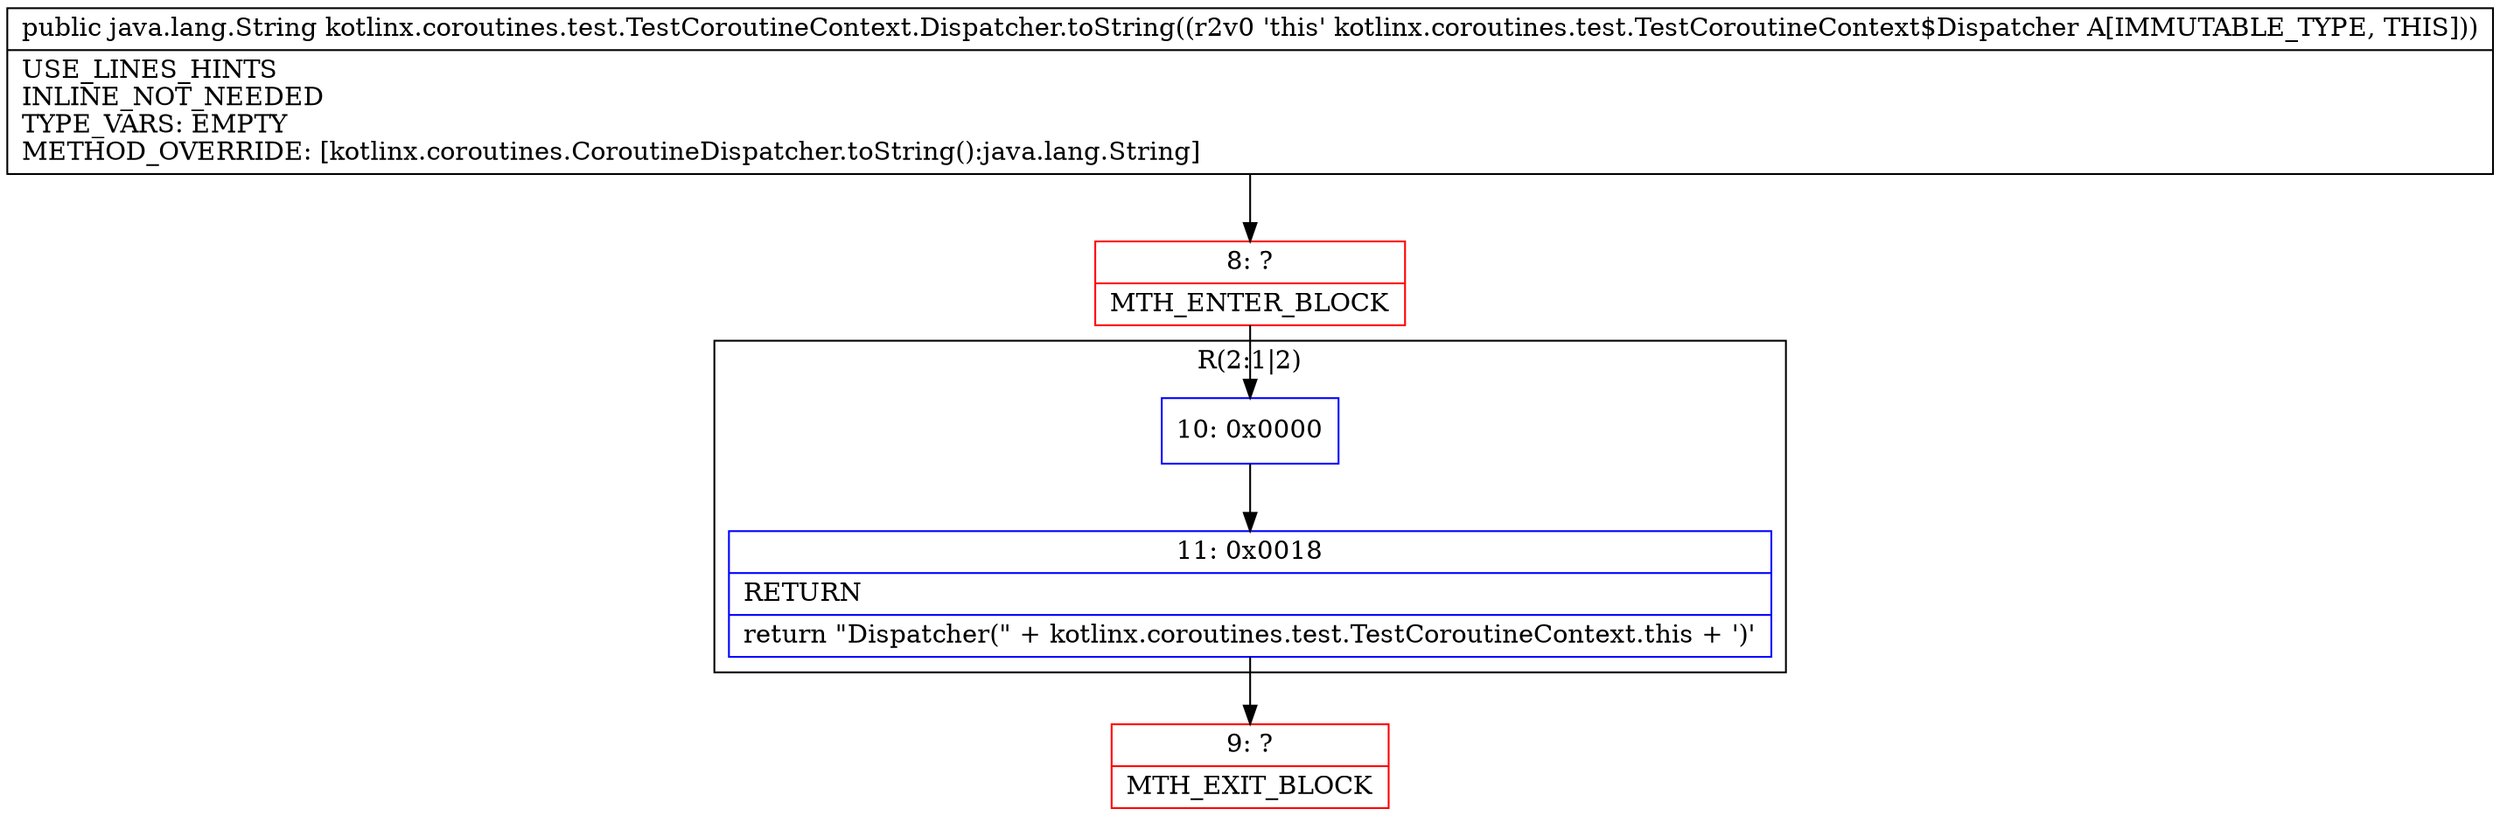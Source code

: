 digraph "CFG forkotlinx.coroutines.test.TestCoroutineContext.Dispatcher.toString()Ljava\/lang\/String;" {
subgraph cluster_Region_1330294895 {
label = "R(2:1|2)";
node [shape=record,color=blue];
Node_10 [shape=record,label="{10\:\ 0x0000}"];
Node_11 [shape=record,label="{11\:\ 0x0018|RETURN\l|return \"Dispatcher(\" + kotlinx.coroutines.test.TestCoroutineContext.this + ')'\l}"];
}
Node_8 [shape=record,color=red,label="{8\:\ ?|MTH_ENTER_BLOCK\l}"];
Node_9 [shape=record,color=red,label="{9\:\ ?|MTH_EXIT_BLOCK\l}"];
MethodNode[shape=record,label="{public java.lang.String kotlinx.coroutines.test.TestCoroutineContext.Dispatcher.toString((r2v0 'this' kotlinx.coroutines.test.TestCoroutineContext$Dispatcher A[IMMUTABLE_TYPE, THIS]))  | USE_LINES_HINTS\lINLINE_NOT_NEEDED\lTYPE_VARS: EMPTY\lMETHOD_OVERRIDE: [kotlinx.coroutines.CoroutineDispatcher.toString():java.lang.String]\l}"];
MethodNode -> Node_8;Node_10 -> Node_11;
Node_11 -> Node_9;
Node_8 -> Node_10;
}

